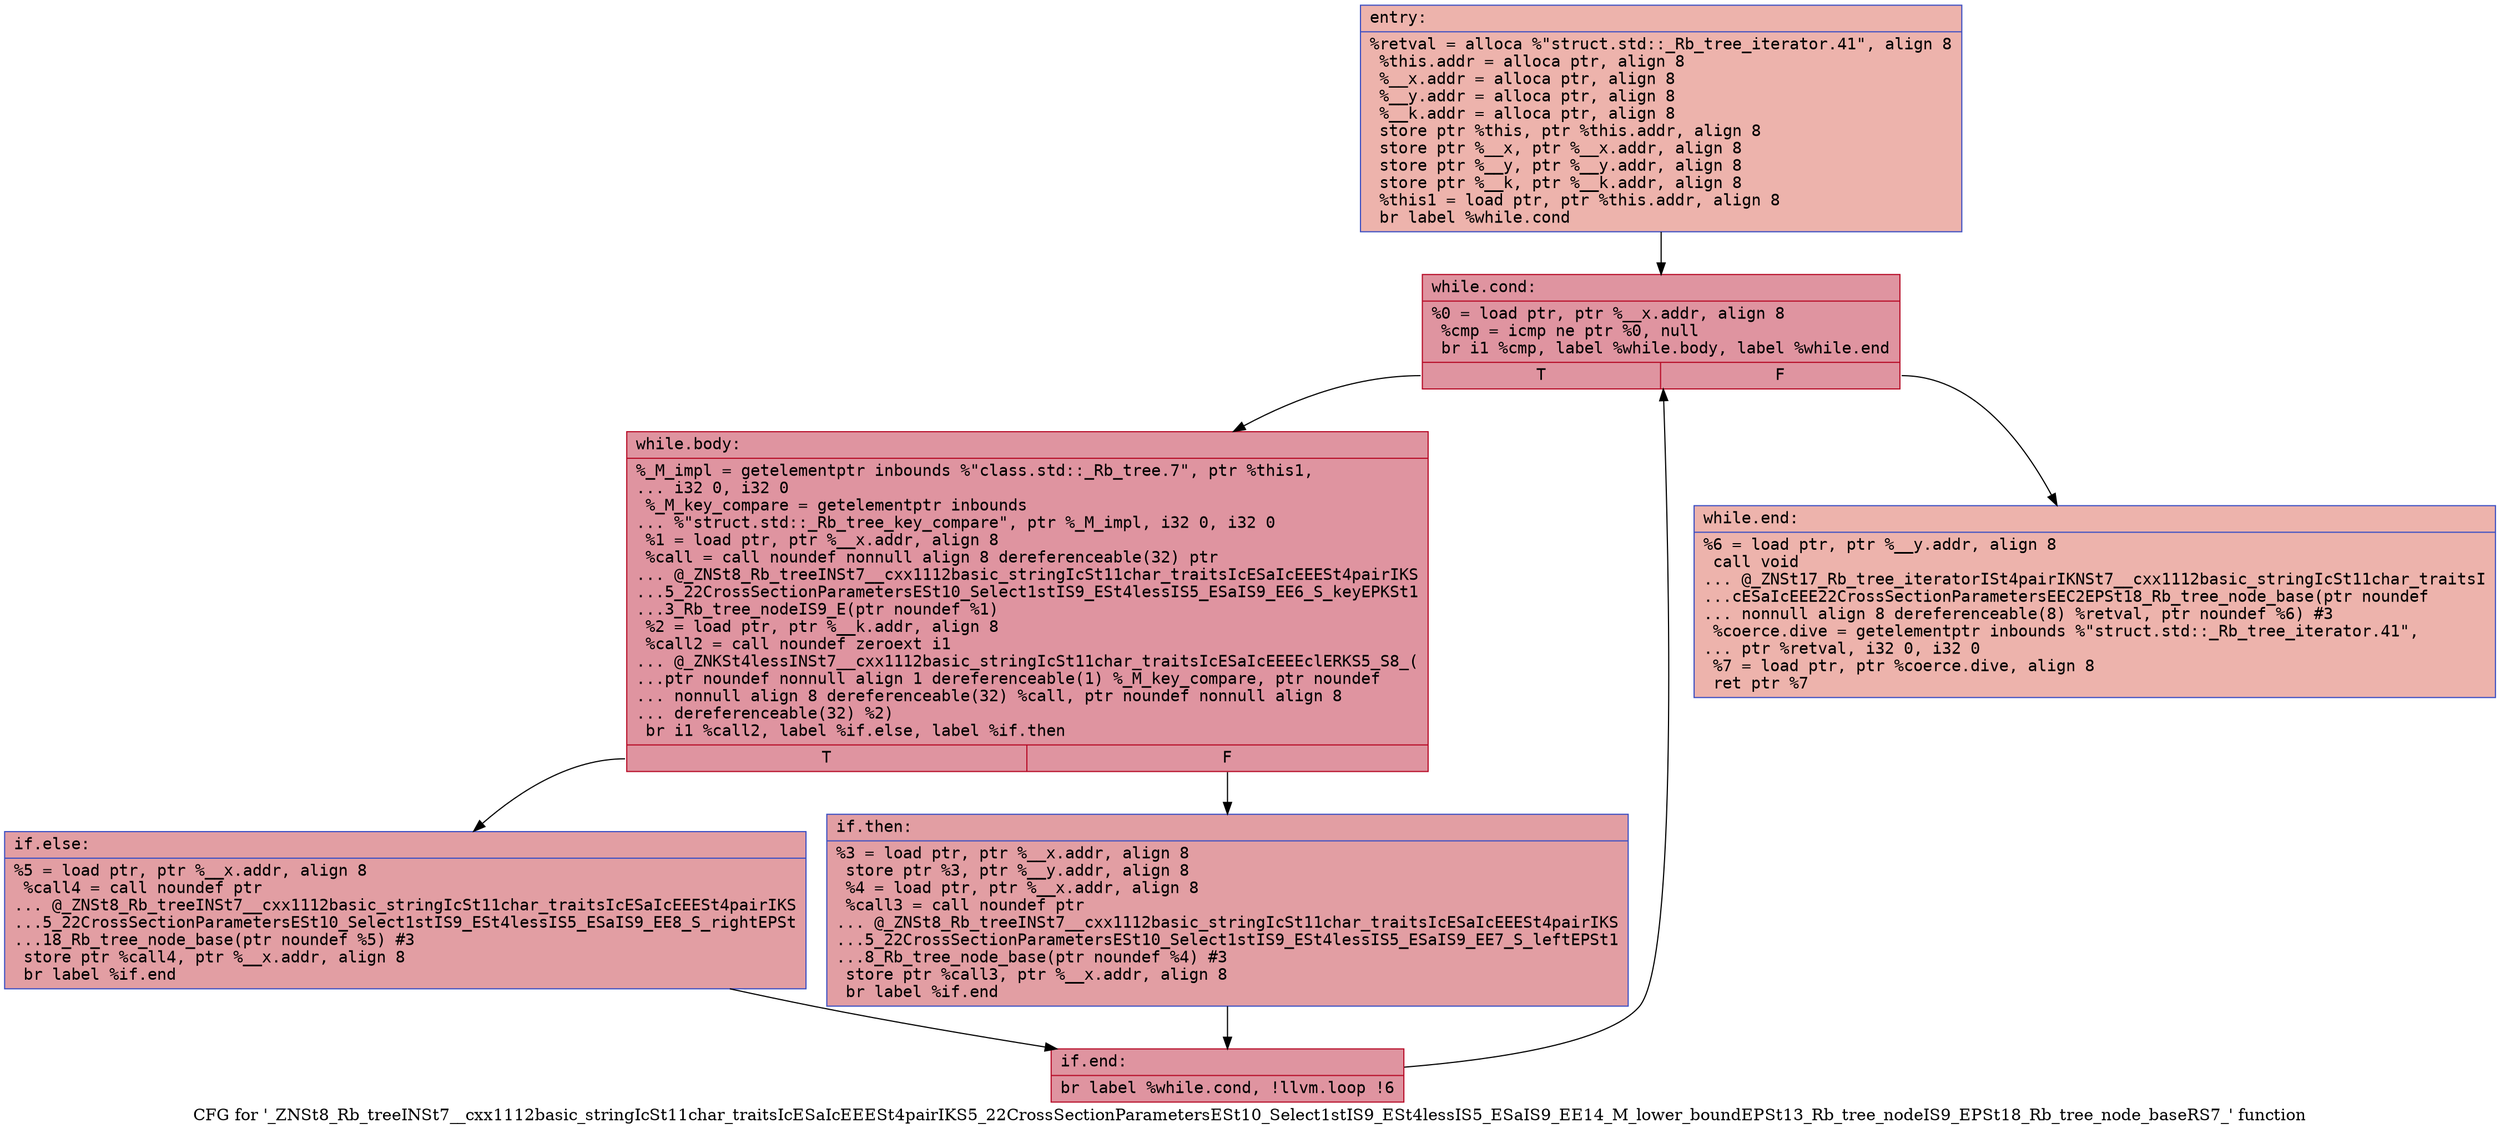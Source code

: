 digraph "CFG for '_ZNSt8_Rb_treeINSt7__cxx1112basic_stringIcSt11char_traitsIcESaIcEEESt4pairIKS5_22CrossSectionParametersESt10_Select1stIS9_ESt4lessIS5_ESaIS9_EE14_M_lower_boundEPSt13_Rb_tree_nodeIS9_EPSt18_Rb_tree_node_baseRS7_' function" {
	label="CFG for '_ZNSt8_Rb_treeINSt7__cxx1112basic_stringIcSt11char_traitsIcESaIcEEESt4pairIKS5_22CrossSectionParametersESt10_Select1stIS9_ESt4lessIS5_ESaIS9_EE14_M_lower_boundEPSt13_Rb_tree_nodeIS9_EPSt18_Rb_tree_node_baseRS7_' function";

	Node0x562c4e61f880 [shape=record,color="#3d50c3ff", style=filled, fillcolor="#d6524470" fontname="Courier",label="{entry:\l|  %retval = alloca %\"struct.std::_Rb_tree_iterator.41\", align 8\l  %this.addr = alloca ptr, align 8\l  %__x.addr = alloca ptr, align 8\l  %__y.addr = alloca ptr, align 8\l  %__k.addr = alloca ptr, align 8\l  store ptr %this, ptr %this.addr, align 8\l  store ptr %__x, ptr %__x.addr, align 8\l  store ptr %__y, ptr %__y.addr, align 8\l  store ptr %__k, ptr %__k.addr, align 8\l  %this1 = load ptr, ptr %this.addr, align 8\l  br label %while.cond\l}"];
	Node0x562c4e61f880 -> Node0x562c4e61fea0[tooltip="entry -> while.cond\nProbability 100.00%" ];
	Node0x562c4e61fea0 [shape=record,color="#b70d28ff", style=filled, fillcolor="#b70d2870" fontname="Courier",label="{while.cond:\l|  %0 = load ptr, ptr %__x.addr, align 8\l  %cmp = icmp ne ptr %0, null\l  br i1 %cmp, label %while.body, label %while.end\l|{<s0>T|<s1>F}}"];
	Node0x562c4e61fea0:s0 -> Node0x562c4e620260[tooltip="while.cond -> while.body\nProbability 96.88%" ];
	Node0x562c4e61fea0:s1 -> Node0x562c4e6202e0[tooltip="while.cond -> while.end\nProbability 3.12%" ];
	Node0x562c4e620260 [shape=record,color="#b70d28ff", style=filled, fillcolor="#b70d2870" fontname="Courier",label="{while.body:\l|  %_M_impl = getelementptr inbounds %\"class.std::_Rb_tree.7\", ptr %this1,\l... i32 0, i32 0\l  %_M_key_compare = getelementptr inbounds\l... %\"struct.std::_Rb_tree_key_compare\", ptr %_M_impl, i32 0, i32 0\l  %1 = load ptr, ptr %__x.addr, align 8\l  %call = call noundef nonnull align 8 dereferenceable(32) ptr\l... @_ZNSt8_Rb_treeINSt7__cxx1112basic_stringIcSt11char_traitsIcESaIcEEESt4pairIKS\l...5_22CrossSectionParametersESt10_Select1stIS9_ESt4lessIS5_ESaIS9_EE6_S_keyEPKSt1\l...3_Rb_tree_nodeIS9_E(ptr noundef %1)\l  %2 = load ptr, ptr %__k.addr, align 8\l  %call2 = call noundef zeroext i1\l... @_ZNKSt4lessINSt7__cxx1112basic_stringIcSt11char_traitsIcESaIcEEEEclERKS5_S8_(\l...ptr noundef nonnull align 1 dereferenceable(1) %_M_key_compare, ptr noundef\l... nonnull align 8 dereferenceable(32) %call, ptr noundef nonnull align 8\l... dereferenceable(32) %2)\l  br i1 %call2, label %if.else, label %if.then\l|{<s0>T|<s1>F}}"];
	Node0x562c4e620260:s0 -> Node0x562c4e620980[tooltip="while.body -> if.else\nProbability 50.00%" ];
	Node0x562c4e620260:s1 -> Node0x562c4e6209d0[tooltip="while.body -> if.then\nProbability 50.00%" ];
	Node0x562c4e6209d0 [shape=record,color="#3d50c3ff", style=filled, fillcolor="#be242e70" fontname="Courier",label="{if.then:\l|  %3 = load ptr, ptr %__x.addr, align 8\l  store ptr %3, ptr %__y.addr, align 8\l  %4 = load ptr, ptr %__x.addr, align 8\l  %call3 = call noundef ptr\l... @_ZNSt8_Rb_treeINSt7__cxx1112basic_stringIcSt11char_traitsIcESaIcEEESt4pairIKS\l...5_22CrossSectionParametersESt10_Select1stIS9_ESt4lessIS5_ESaIS9_EE7_S_leftEPSt1\l...8_Rb_tree_node_base(ptr noundef %4) #3\l  store ptr %call3, ptr %__x.addr, align 8\l  br label %if.end\l}"];
	Node0x562c4e6209d0 -> Node0x562c4e620e60[tooltip="if.then -> if.end\nProbability 100.00%" ];
	Node0x562c4e620980 [shape=record,color="#3d50c3ff", style=filled, fillcolor="#be242e70" fontname="Courier",label="{if.else:\l|  %5 = load ptr, ptr %__x.addr, align 8\l  %call4 = call noundef ptr\l... @_ZNSt8_Rb_treeINSt7__cxx1112basic_stringIcSt11char_traitsIcESaIcEEESt4pairIKS\l...5_22CrossSectionParametersESt10_Select1stIS9_ESt4lessIS5_ESaIS9_EE8_S_rightEPSt\l...18_Rb_tree_node_base(ptr noundef %5) #3\l  store ptr %call4, ptr %__x.addr, align 8\l  br label %if.end\l}"];
	Node0x562c4e620980 -> Node0x562c4e620e60[tooltip="if.else -> if.end\nProbability 100.00%" ];
	Node0x562c4e620e60 [shape=record,color="#b70d28ff", style=filled, fillcolor="#b70d2870" fontname="Courier",label="{if.end:\l|  br label %while.cond, !llvm.loop !6\l}"];
	Node0x562c4e620e60 -> Node0x562c4e61fea0[tooltip="if.end -> while.cond\nProbability 100.00%" ];
	Node0x562c4e6202e0 [shape=record,color="#3d50c3ff", style=filled, fillcolor="#d6524470" fontname="Courier",label="{while.end:\l|  %6 = load ptr, ptr %__y.addr, align 8\l  call void\l... @_ZNSt17_Rb_tree_iteratorISt4pairIKNSt7__cxx1112basic_stringIcSt11char_traitsI\l...cESaIcEEE22CrossSectionParametersEEC2EPSt18_Rb_tree_node_base(ptr noundef\l... nonnull align 8 dereferenceable(8) %retval, ptr noundef %6) #3\l  %coerce.dive = getelementptr inbounds %\"struct.std::_Rb_tree_iterator.41\",\l... ptr %retval, i32 0, i32 0\l  %7 = load ptr, ptr %coerce.dive, align 8\l  ret ptr %7\l}"];
}
